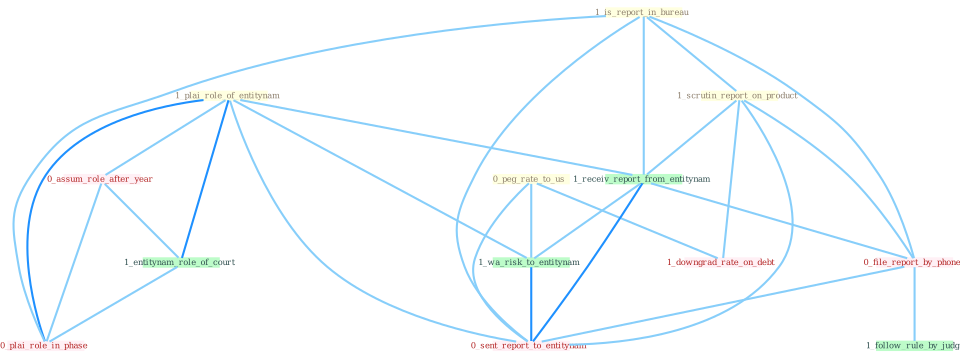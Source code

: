 Graph G{ 
    node
    [shape=polygon,style=filled,width=.5,height=.06,color="#BDFCC9",fixedsize=true,fontsize=4,
    fontcolor="#2f4f4f"];
    {node
    [color="#ffffe0", fontcolor="#8b7d6b"] "1_plai_role_of_entitynam " "1_is_report_in_bureau " "1_scrutin_report_on_product " "0_peg_rate_to_us "}
{node [color="#fff0f5", fontcolor="#b22222"] "0_assum_role_after_year " "0_file_report_by_phone " "1_downgrad_rate_on_debt " "0_sent_report_to_entitynam " "0_plai_role_in_phase "}
edge [color="#B0E2FF"];

	"1_plai_role_of_entitynam " -- "1_receiv_report_from_entitynam " [w="1", color="#87cefa" ];
	"1_plai_role_of_entitynam " -- "0_assum_role_after_year " [w="1", color="#87cefa" ];
	"1_plai_role_of_entitynam " -- "1_entitynam_role_of_court " [w="2", color="#1e90ff" , len=0.8];
	"1_plai_role_of_entitynam " -- "1_wa_risk_to_entitynam " [w="1", color="#87cefa" ];
	"1_plai_role_of_entitynam " -- "0_sent_report_to_entitynam " [w="1", color="#87cefa" ];
	"1_plai_role_of_entitynam " -- "0_plai_role_in_phase " [w="2", color="#1e90ff" , len=0.8];
	"1_is_report_in_bureau " -- "1_scrutin_report_on_product " [w="1", color="#87cefa" ];
	"1_is_report_in_bureau " -- "1_receiv_report_from_entitynam " [w="1", color="#87cefa" ];
	"1_is_report_in_bureau " -- "0_file_report_by_phone " [w="1", color="#87cefa" ];
	"1_is_report_in_bureau " -- "0_sent_report_to_entitynam " [w="1", color="#87cefa" ];
	"1_is_report_in_bureau " -- "0_plai_role_in_phase " [w="1", color="#87cefa" ];
	"1_scrutin_report_on_product " -- "1_receiv_report_from_entitynam " [w="1", color="#87cefa" ];
	"1_scrutin_report_on_product " -- "0_file_report_by_phone " [w="1", color="#87cefa" ];
	"1_scrutin_report_on_product " -- "1_downgrad_rate_on_debt " [w="1", color="#87cefa" ];
	"1_scrutin_report_on_product " -- "0_sent_report_to_entitynam " [w="1", color="#87cefa" ];
	"0_peg_rate_to_us " -- "1_downgrad_rate_on_debt " [w="1", color="#87cefa" ];
	"0_peg_rate_to_us " -- "1_wa_risk_to_entitynam " [w="1", color="#87cefa" ];
	"0_peg_rate_to_us " -- "0_sent_report_to_entitynam " [w="1", color="#87cefa" ];
	"1_receiv_report_from_entitynam " -- "0_file_report_by_phone " [w="1", color="#87cefa" ];
	"1_receiv_report_from_entitynam " -- "1_wa_risk_to_entitynam " [w="1", color="#87cefa" ];
	"1_receiv_report_from_entitynam " -- "0_sent_report_to_entitynam " [w="2", color="#1e90ff" , len=0.8];
	"0_assum_role_after_year " -- "1_entitynam_role_of_court " [w="1", color="#87cefa" ];
	"0_assum_role_after_year " -- "0_plai_role_in_phase " [w="1", color="#87cefa" ];
	"1_entitynam_role_of_court " -- "0_plai_role_in_phase " [w="1", color="#87cefa" ];
	"0_file_report_by_phone " -- "1_follow_rule_by_judg " [w="1", color="#87cefa" ];
	"0_file_report_by_phone " -- "0_sent_report_to_entitynam " [w="1", color="#87cefa" ];
	"1_wa_risk_to_entitynam " -- "0_sent_report_to_entitynam " [w="2", color="#1e90ff" , len=0.8];
}